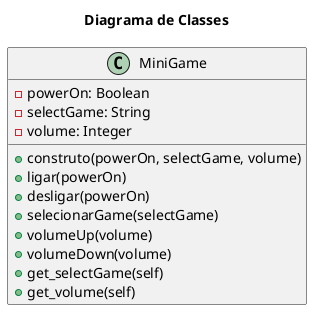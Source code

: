 @startuml diagrama_classe

title Diagrama de Classes

class MiniGame{
    -powerOn: Boolean 
    -selectGame: String
    -volume: Integer
    +construto(powerOn, selectGame, volume)
    +ligar(powerOn)
    +desligar(powerOn)
    +selecionarGame(selectGame)
    +volumeUp(volume)
    +volumeDown(volume)
    +get_selectGame(self)
    +get_volume(self)
}

